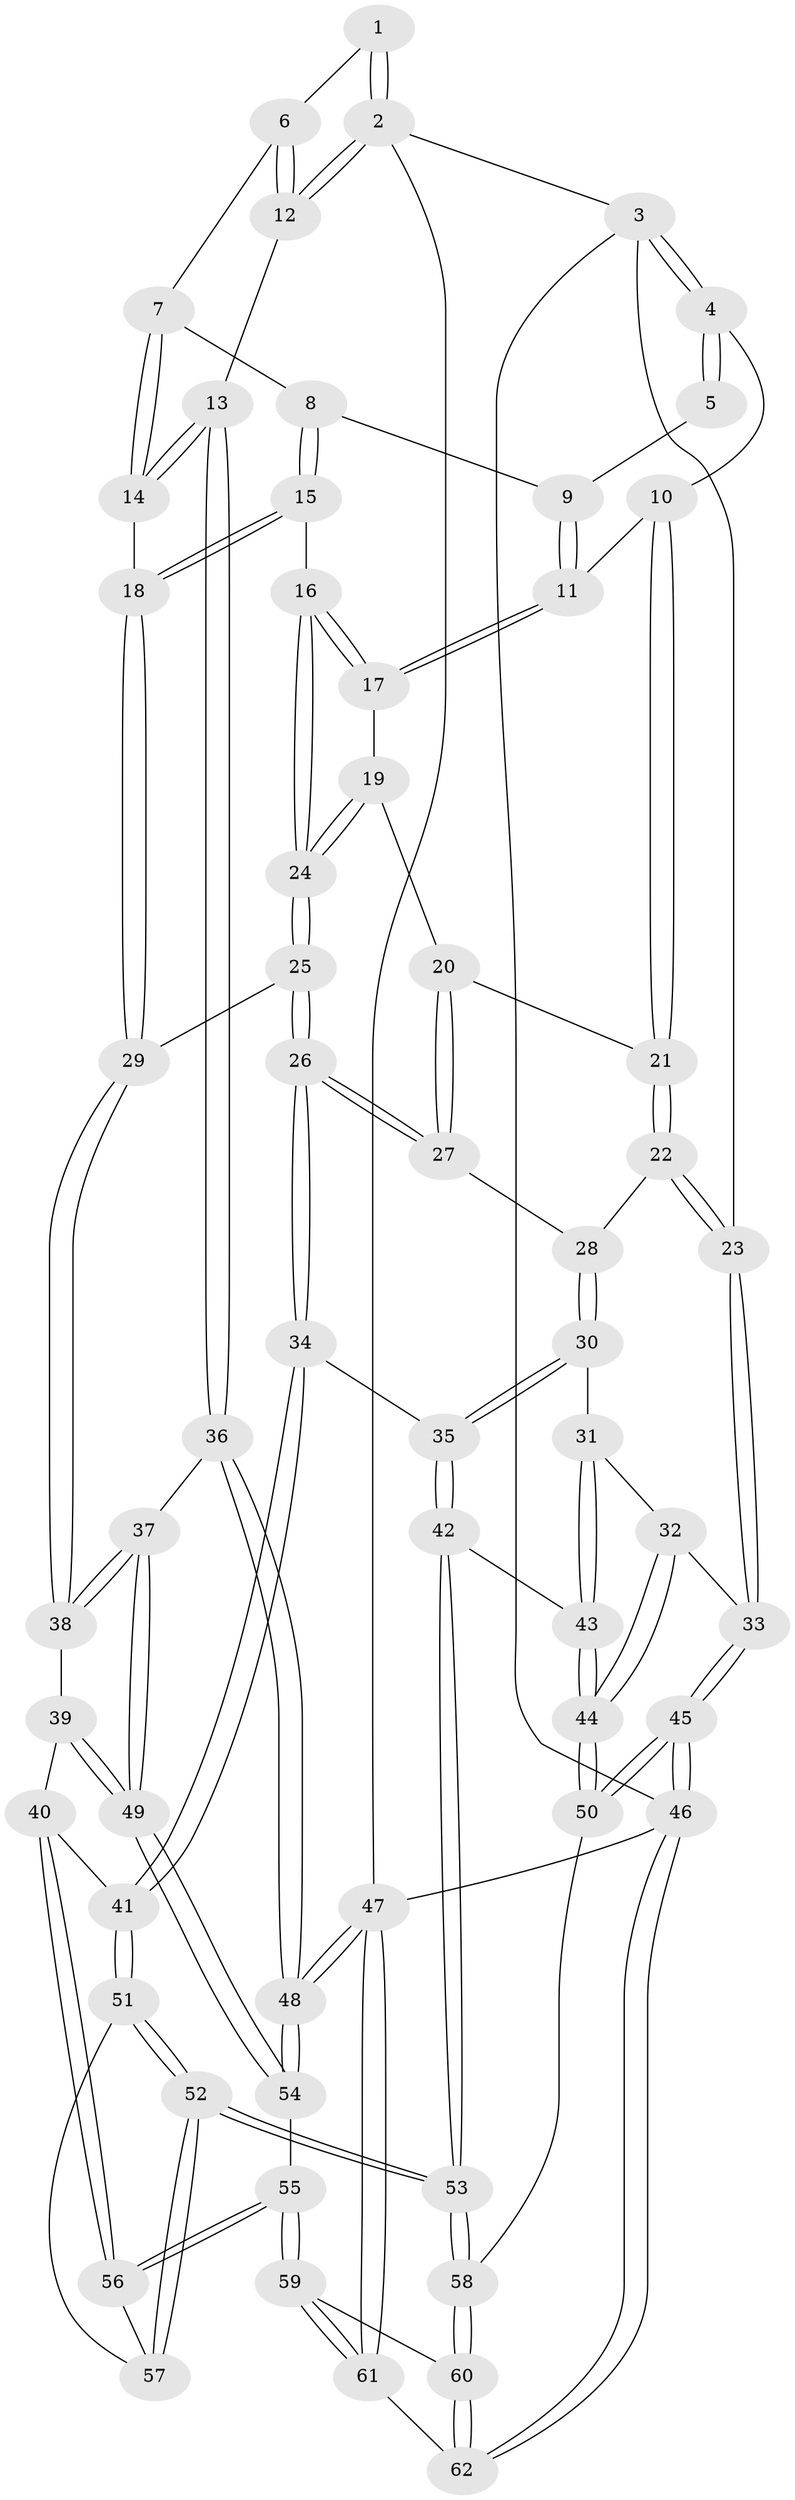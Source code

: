 // coarse degree distribution, {7: 0.041666666666666664, 6: 0.16666666666666666, 4: 0.4166666666666667, 5: 0.20833333333333334, 3: 0.16666666666666666}
// Generated by graph-tools (version 1.1) at 2025/21/03/04/25 18:21:25]
// undirected, 62 vertices, 152 edges
graph export_dot {
graph [start="1"]
  node [color=gray90,style=filled];
  1 [pos="+0.779521253489858+0"];
  2 [pos="+1+0"];
  3 [pos="+0+0"];
  4 [pos="+0+0"];
  5 [pos="+0.6426181532942532+0"];
  6 [pos="+0.9351099999540464+0.10599280733612958"];
  7 [pos="+0.8963987826874567+0.1312287346987611"];
  8 [pos="+0.6792130633710497+0.06991357567638107"];
  9 [pos="+0.6393845374573396+0"];
  10 [pos="+0.17694060402270512+0.08828456360444084"];
  11 [pos="+0.38756302774276735+0.12539162851609473"];
  12 [pos="+1+0.10088694113049092"];
  13 [pos="+1+0.3965429080482223"];
  14 [pos="+0.8558662794657519+0.3562707922400048"];
  15 [pos="+0.6653195568669348+0.12683763854236815"];
  16 [pos="+0.5061787134789311+0.25545613559835845"];
  17 [pos="+0.4742336100649935+0.2265230666707506"];
  18 [pos="+0.8204129861990759+0.3667159967775432"];
  19 [pos="+0.25516838835832817+0.2820680311550636"];
  20 [pos="+0.24394334165233955+0.2812334574896989"];
  21 [pos="+0.20098761302004534+0.2481592995283954"];
  22 [pos="+0.14479687522812942+0.3398925453874732"];
  23 [pos="+0+0.41642250759477895"];
  24 [pos="+0.5026924693427554+0.33969946551200514"];
  25 [pos="+0.5045355403292866+0.3508766455883583"];
  26 [pos="+0.4452533450685831+0.5171961908586113"];
  27 [pos="+0.31752519530308776+0.42140724514139294"];
  28 [pos="+0.1692773159692806+0.44013504473648235"];
  29 [pos="+0.8105854275163911+0.37741205869461064"];
  30 [pos="+0.1558029343294725+0.48926090134935374"];
  31 [pos="+0.13221595157179283+0.5111561071586705"];
  32 [pos="+0.04645379576893899+0.535305952356941"];
  33 [pos="+0+0.48544963566351484"];
  34 [pos="+0.4461911306743198+0.530562330261852"];
  35 [pos="+0.39858947773601394+0.5725646416466219"];
  36 [pos="+1+0.6037228377923367"];
  37 [pos="+0.9094057198779195+0.6665396600841109"];
  38 [pos="+0.7665936715774554+0.5208156783114403"];
  39 [pos="+0.6694051815950832+0.5759610982271163"];
  40 [pos="+0.6162816918914866+0.6014851044796214"];
  41 [pos="+0.5660615490271528+0.5939683144864353"];
  42 [pos="+0.3592146580361273+0.6307548943921659"];
  43 [pos="+0.2287317857827457+0.663102253424127"];
  44 [pos="+0.13831725221849733+0.7320415215113425"];
  45 [pos="+0+0.9615328496849251"];
  46 [pos="+0+1"];
  47 [pos="+1+1"];
  48 [pos="+1+0.8589636440529488"];
  49 [pos="+0.84889021476502+0.7708213630137505"];
  50 [pos="+0.09303017893466312+0.8226043050940957"];
  51 [pos="+0.5417601141781714+0.7228726330585635"];
  52 [pos="+0.4581695640220794+0.8802289296217046"];
  53 [pos="+0.39093589225629854+0.9262328901661449"];
  54 [pos="+0.8042265131556439+0.8627091803302402"];
  55 [pos="+0.7895025900682997+0.8757388333835241"];
  56 [pos="+0.7249116039593719+0.8304116269479697"];
  57 [pos="+0.6203338783248195+0.8342178102745171"];
  58 [pos="+0.37665901309966304+0.9590095816603804"];
  59 [pos="+0.7889271081076062+0.8849767402070471"];
  60 [pos="+0.3811347745112851+0.9829634339556784"];
  61 [pos="+0.8069778214084555+1"];
  62 [pos="+0.40037687385066656+1"];
  1 -- 2;
  1 -- 2;
  1 -- 6;
  2 -- 3;
  2 -- 12;
  2 -- 12;
  2 -- 47;
  3 -- 4;
  3 -- 4;
  3 -- 23;
  3 -- 46;
  4 -- 5;
  4 -- 5;
  4 -- 10;
  5 -- 9;
  6 -- 7;
  6 -- 12;
  6 -- 12;
  7 -- 8;
  7 -- 14;
  7 -- 14;
  8 -- 9;
  8 -- 15;
  8 -- 15;
  9 -- 11;
  9 -- 11;
  10 -- 11;
  10 -- 21;
  10 -- 21;
  11 -- 17;
  11 -- 17;
  12 -- 13;
  13 -- 14;
  13 -- 14;
  13 -- 36;
  13 -- 36;
  14 -- 18;
  15 -- 16;
  15 -- 18;
  15 -- 18;
  16 -- 17;
  16 -- 17;
  16 -- 24;
  16 -- 24;
  17 -- 19;
  18 -- 29;
  18 -- 29;
  19 -- 20;
  19 -- 24;
  19 -- 24;
  20 -- 21;
  20 -- 27;
  20 -- 27;
  21 -- 22;
  21 -- 22;
  22 -- 23;
  22 -- 23;
  22 -- 28;
  23 -- 33;
  23 -- 33;
  24 -- 25;
  24 -- 25;
  25 -- 26;
  25 -- 26;
  25 -- 29;
  26 -- 27;
  26 -- 27;
  26 -- 34;
  26 -- 34;
  27 -- 28;
  28 -- 30;
  28 -- 30;
  29 -- 38;
  29 -- 38;
  30 -- 31;
  30 -- 35;
  30 -- 35;
  31 -- 32;
  31 -- 43;
  31 -- 43;
  32 -- 33;
  32 -- 44;
  32 -- 44;
  33 -- 45;
  33 -- 45;
  34 -- 35;
  34 -- 41;
  34 -- 41;
  35 -- 42;
  35 -- 42;
  36 -- 37;
  36 -- 48;
  36 -- 48;
  37 -- 38;
  37 -- 38;
  37 -- 49;
  37 -- 49;
  38 -- 39;
  39 -- 40;
  39 -- 49;
  39 -- 49;
  40 -- 41;
  40 -- 56;
  40 -- 56;
  41 -- 51;
  41 -- 51;
  42 -- 43;
  42 -- 53;
  42 -- 53;
  43 -- 44;
  43 -- 44;
  44 -- 50;
  44 -- 50;
  45 -- 46;
  45 -- 46;
  45 -- 50;
  45 -- 50;
  46 -- 62;
  46 -- 62;
  46 -- 47;
  47 -- 48;
  47 -- 48;
  47 -- 61;
  47 -- 61;
  48 -- 54;
  48 -- 54;
  49 -- 54;
  49 -- 54;
  50 -- 58;
  51 -- 52;
  51 -- 52;
  51 -- 57;
  52 -- 53;
  52 -- 53;
  52 -- 57;
  52 -- 57;
  53 -- 58;
  53 -- 58;
  54 -- 55;
  55 -- 56;
  55 -- 56;
  55 -- 59;
  55 -- 59;
  56 -- 57;
  58 -- 60;
  58 -- 60;
  59 -- 60;
  59 -- 61;
  59 -- 61;
  60 -- 62;
  60 -- 62;
  61 -- 62;
}
